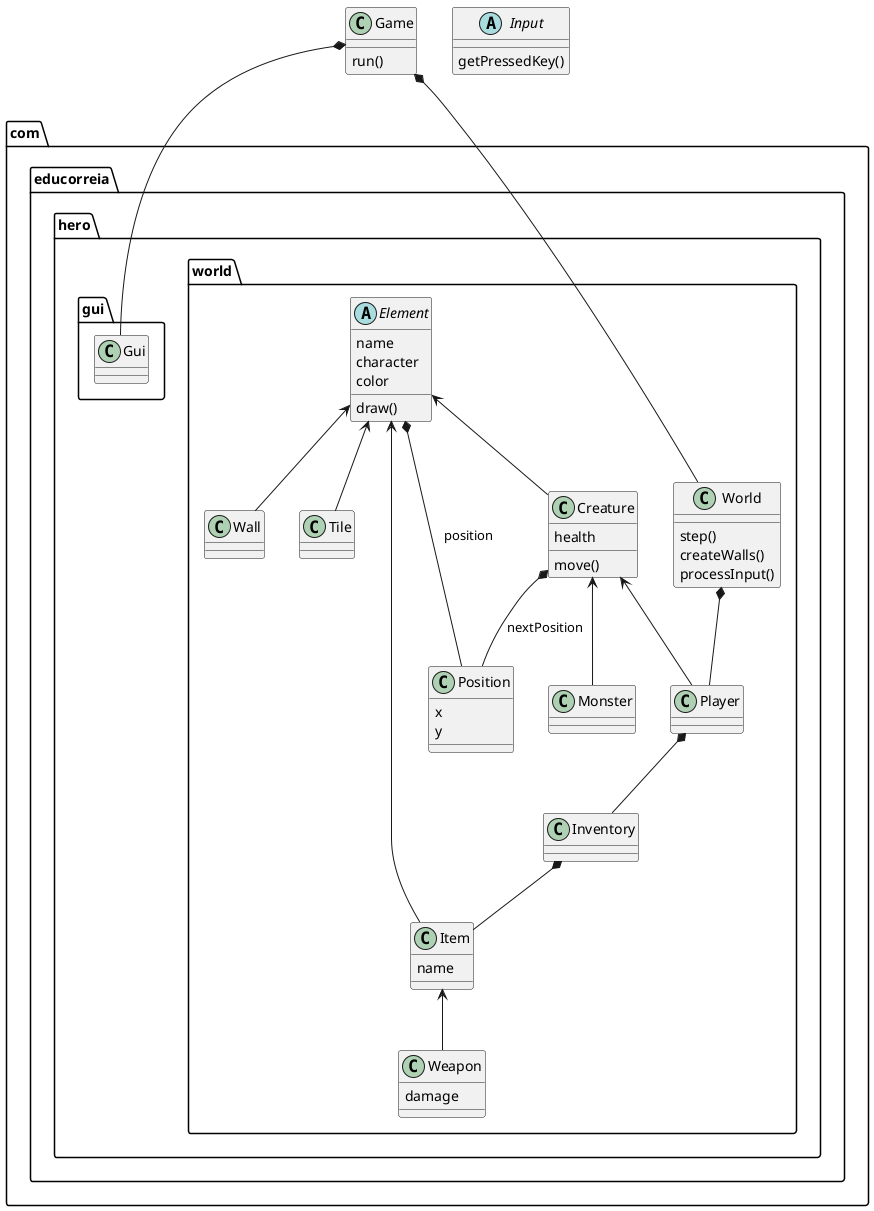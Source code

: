 @startuml hero

class Game {
    run()
}

abstract class Input {
    getPressedKey()
}

package com.educorreia.hero.world {
    class World {
        step()
        createWalls()
        processInput()
    }

    class Position {
        x
        y
    }

    abstract class Element {
        name
        character
        color

        draw()
    }

    class Creature {
        health
        
        move()
    }

    class Weapon {
        damage
    }

    class Item {
        name
    }

    Creature <-- Player
    Creature <-- Monster
    Creature *-- Position : nextPosition

    World *-- Player

    Element <-- Creature
    Element <-- Item
    Element <-- Wall
    Element <-- Tile

    Element *-- Position : position

    Player *-- Inventory

    Inventory *-- Item

    Item <-- Weapon
}

package com.educorreia.hero.gui {
    class Gui
}

Game *-- Gui
Game *-- World

@enduml